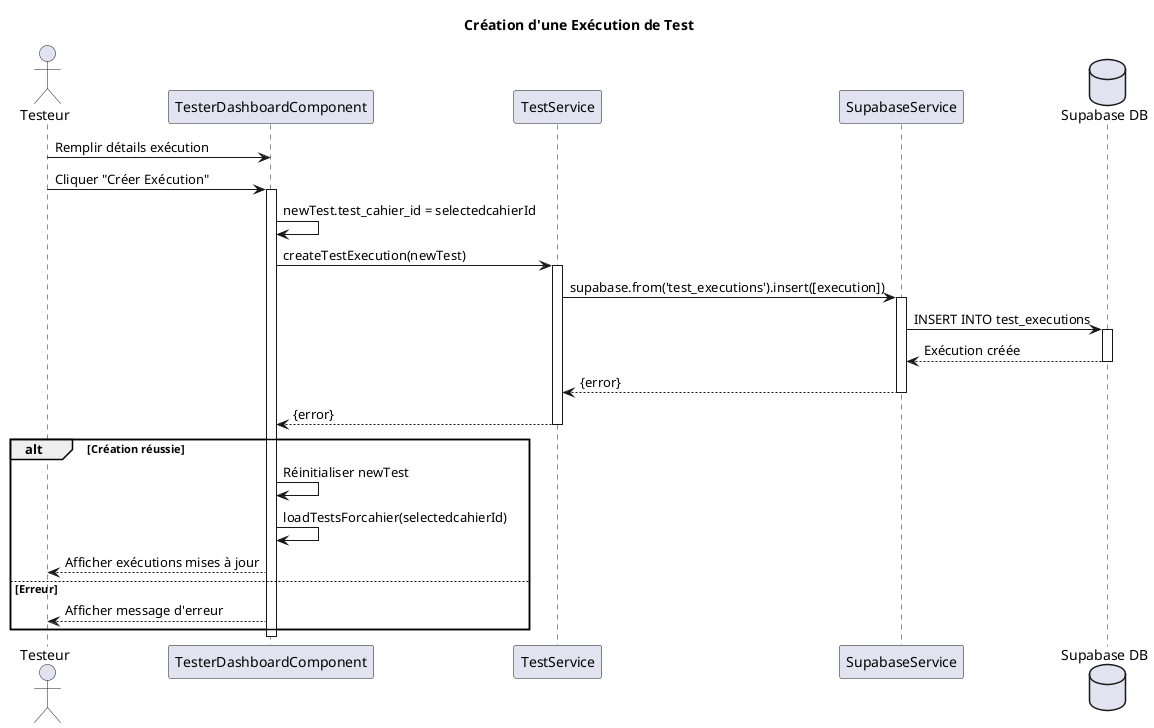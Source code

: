 @startuml Séquence 4 - Création d'une Exécution de Test

actor "Testeur" as Tester
participant "TesterDashboardComponent" as Dashboard
participant "TestService" as TestSvc
participant "SupabaseService" as Supabase
database "Supabase DB" as DB

title Création d'une Exécution de Test

Tester -> Dashboard : Remplir détails exécution
Tester -> Dashboard : Cliquer "Créer Exécution"
activate Dashboard

Dashboard -> Dashboard : newTest.test_cahier_id = selectedcahierId
Dashboard -> TestSvc : createTestExecution(newTest)
activate TestSvc

TestSvc -> Supabase : supabase.from('test_executions').insert([execution])
activate Supabase

Supabase -> DB : INSERT INTO test_executions
activate DB
DB --> Supabase : Exécution créée
deactivate DB

Supabase --> TestSvc : {error}
deactivate Supabase

TestSvc --> Dashboard : {error}
deactivate TestSvc

alt Création réussie
    Dashboard -> Dashboard : Réinitialiser newTest
    Dashboard -> Dashboard : loadTestsForcahier(selectedcahierId)
    Dashboard --> Tester : Afficher exécutions mises à jour
else Erreur
    Dashboard --> Tester : Afficher message d'erreur
end

deactivate Dashboard

@enduml
